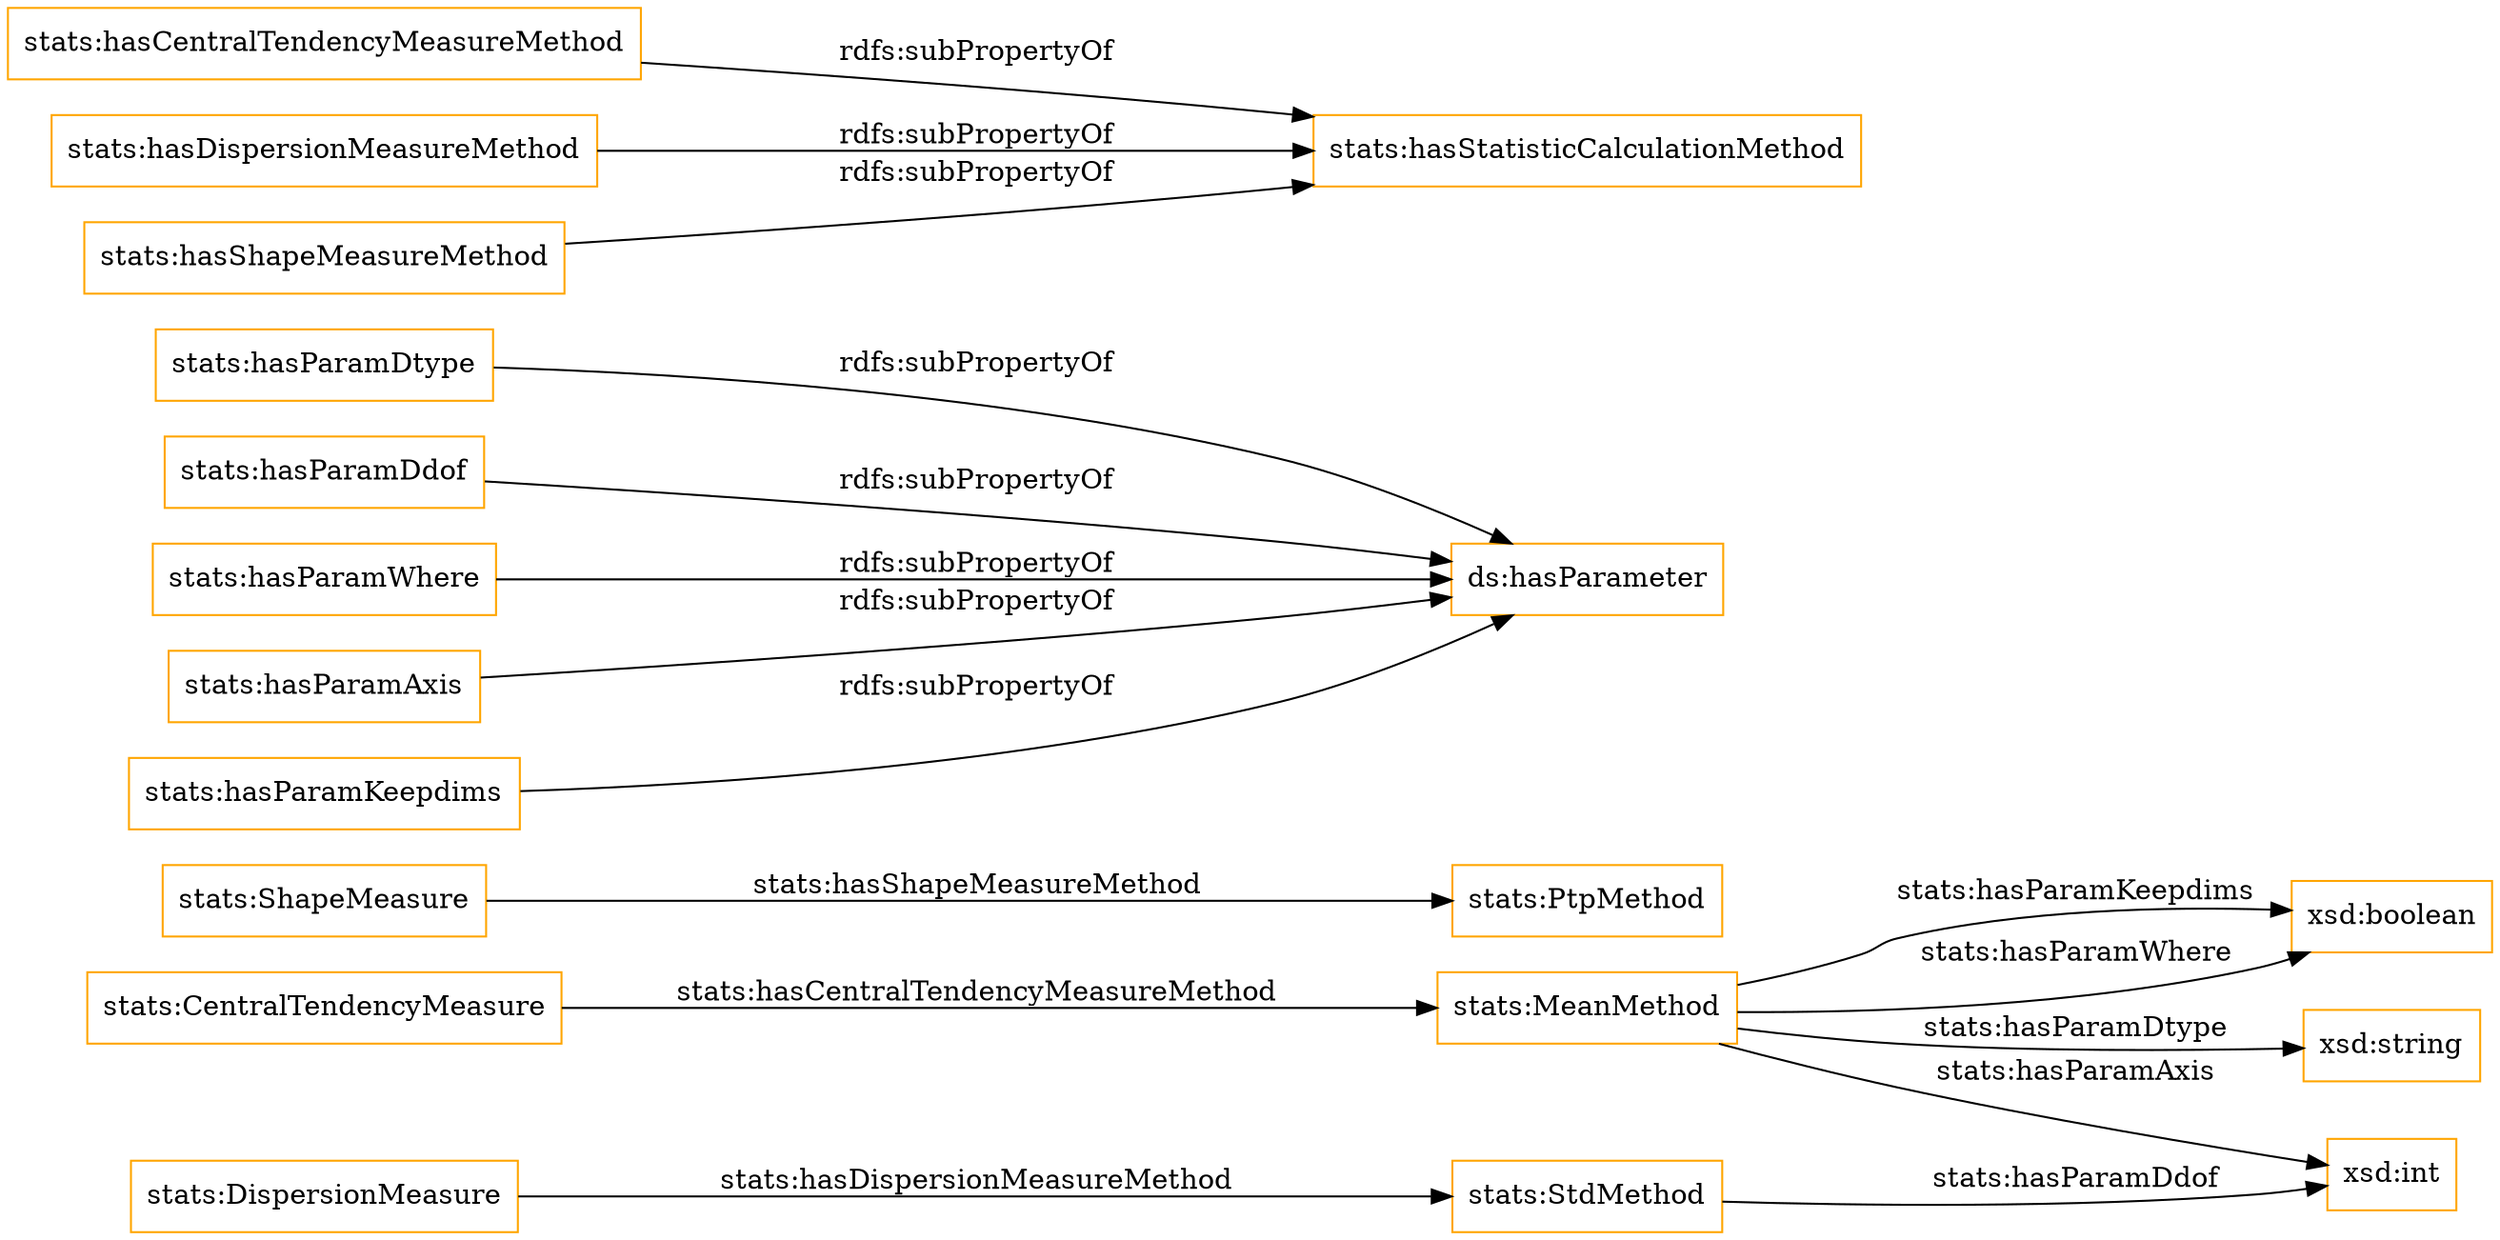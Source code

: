 digraph ar2dtool_diagram { 
rankdir=LR;
size="1501"
node [shape = rectangle, color="orange"]; "stats:StdMethod" "stats:MeanMethod" "stats:PtpMethod" ; /*classes style*/
	"stats:hasParamDtype" -> "ds:hasParameter" [ label = "rdfs:subPropertyOf" ];
	"stats:hasCentralTendencyMeasureMethod" -> "stats:hasStatisticCalculationMethod" [ label = "rdfs:subPropertyOf" ];
	"stats:hasDispersionMeasureMethod" -> "stats:hasStatisticCalculationMethod" [ label = "rdfs:subPropertyOf" ];
	"stats:hasParamDdof" -> "ds:hasParameter" [ label = "rdfs:subPropertyOf" ];
	"stats:hasParamWhere" -> "ds:hasParameter" [ label = "rdfs:subPropertyOf" ];
	"stats:hasParamAxis" -> "ds:hasParameter" [ label = "rdfs:subPropertyOf" ];
	"stats:hasShapeMeasureMethod" -> "stats:hasStatisticCalculationMethod" [ label = "rdfs:subPropertyOf" ];
	"stats:hasParamKeepdims" -> "ds:hasParameter" [ label = "rdfs:subPropertyOf" ];
	"stats:StdMethod" -> "xsd:int" [ label = "stats:hasParamDdof" ];
	"stats:DispersionMeasure" -> "stats:StdMethod" [ label = "stats:hasDispersionMeasureMethod" ];
	"stats:ShapeMeasure" -> "stats:PtpMethod" [ label = "stats:hasShapeMeasureMethod" ];
	"stats:MeanMethod" -> "xsd:string" [ label = "stats:hasParamDtype" ];
	"stats:CentralTendencyMeasure" -> "stats:MeanMethod" [ label = "stats:hasCentralTendencyMeasureMethod" ];
	"stats:MeanMethod" -> "xsd:boolean" [ label = "stats:hasParamWhere" ];
	"stats:MeanMethod" -> "xsd:boolean" [ label = "stats:hasParamKeepdims" ];
	"stats:MeanMethod" -> "xsd:int" [ label = "stats:hasParamAxis" ];

}
